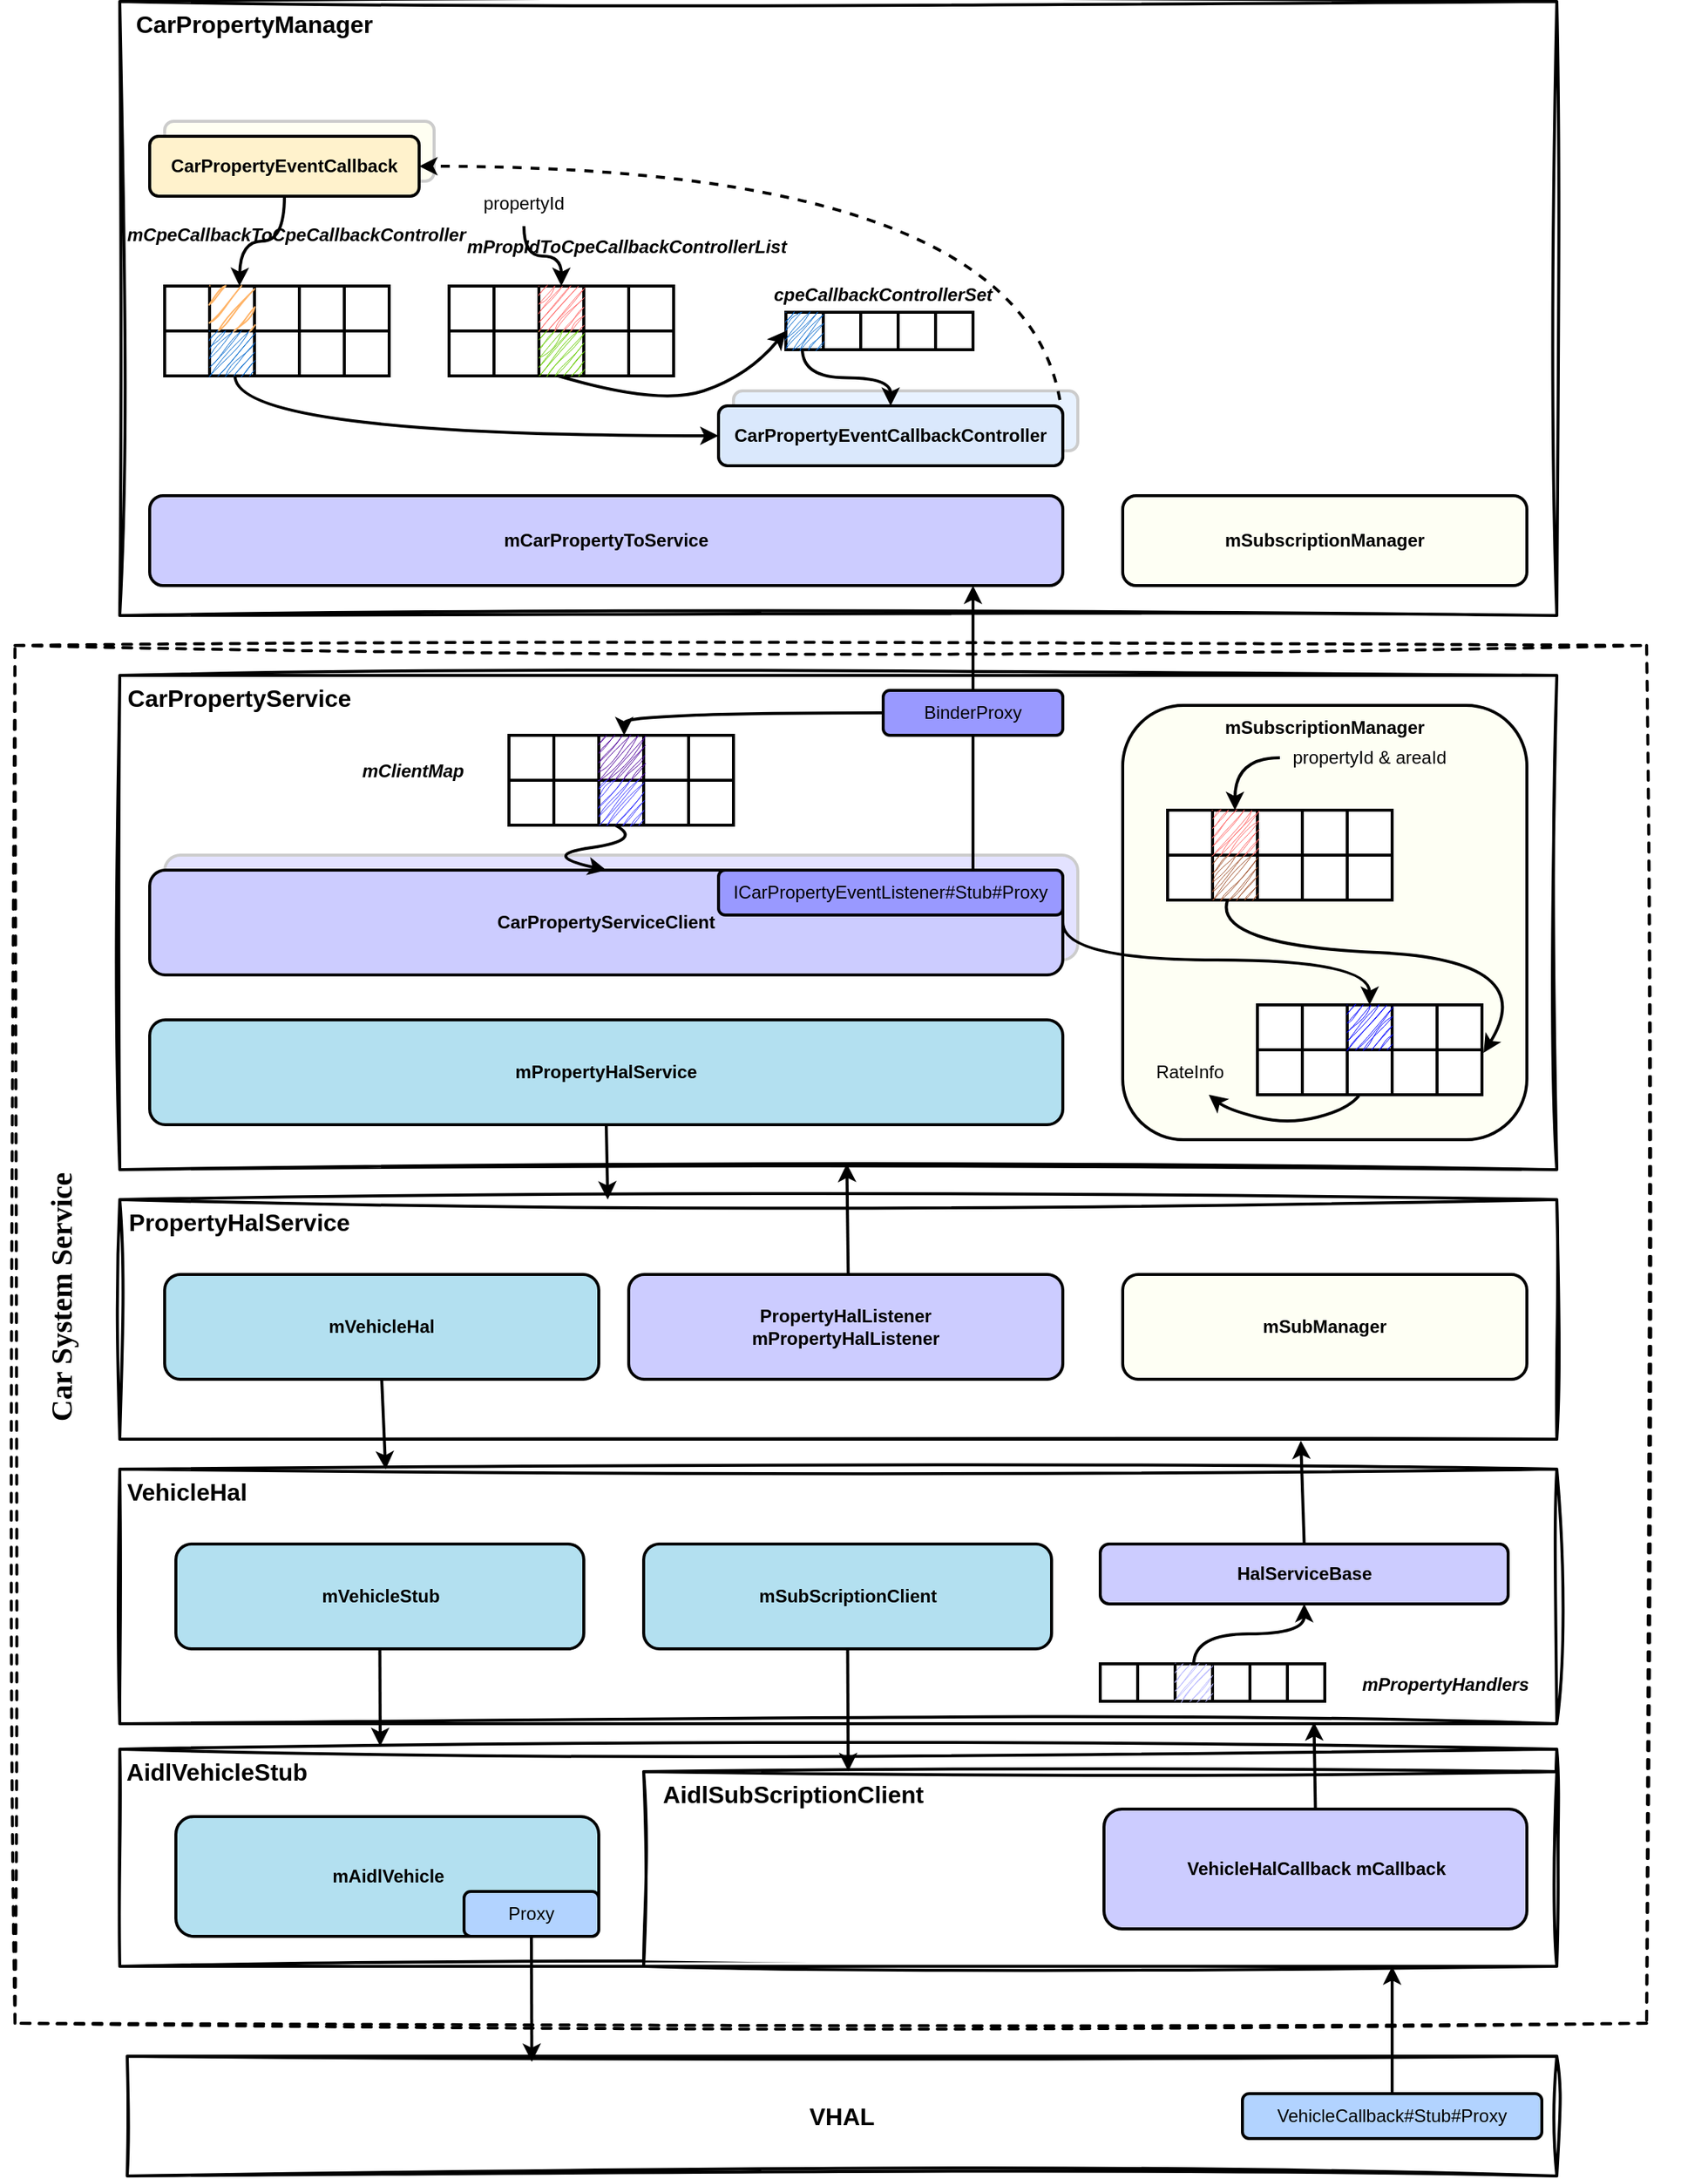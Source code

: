 <mxfile>
    <diagram id="mRYMMNfJD3ySU0g_YPGR" name="第 1 页">
        <mxGraphModel dx="1947" dy="2793" grid="1" gridSize="10" guides="1" tooltips="1" connect="1" arrows="1" fold="1" page="1" pageScale="1" pageWidth="1169" pageHeight="1654" math="0" shadow="0">
            <root>
                <mxCell id="0"/>
                <mxCell id="1" parent="0"/>
                <mxCell id="134" value="" style="rounded=0;whiteSpace=wrap;html=1;strokeWidth=2;shadow=0;sketch=1;curveFitting=1;jiggle=2;dashed=1;" parent="1" vertex="1">
                    <mxGeometry x="-30" y="320" width="1090" height="920" as="geometry"/>
                </mxCell>
                <mxCell id="2" value="" style="rounded=0;whiteSpace=wrap;html=1;strokeWidth=2;sketch=1;curveFitting=1;jiggle=2;" parent="1" vertex="1">
                    <mxGeometry x="40" y="340" width="960" height="330" as="geometry"/>
                </mxCell>
                <mxCell id="131" value="CarPropertyServiceClient" style="rounded=1;whiteSpace=wrap;html=1;strokeWidth=2;fontStyle=1;fillColor=#E3E2FF;strokeColor=#CCCCCC;" parent="1" vertex="1">
                    <mxGeometry x="70" y="460" width="610" height="70" as="geometry"/>
                </mxCell>
                <mxCell id="3" value="" style="rounded=0;whiteSpace=wrap;html=1;strokeWidth=2;glass=0;sketch=1;curveFitting=1;jiggle=2;" parent="1" vertex="1">
                    <mxGeometry x="40" y="-110" width="960" height="410" as="geometry"/>
                </mxCell>
                <mxCell id="64" value="CarPropertyEventCallback" style="rounded=1;whiteSpace=wrap;html=1;strokeWidth=2;strokeColor=#CCCCCC;fillColor=#FFFFF2;" parent="1" vertex="1">
                    <mxGeometry x="70" y="-30" width="180" height="40" as="geometry"/>
                </mxCell>
                <mxCell id="62" value="CarPropertyEventCallbackController" style="rounded=1;whiteSpace=wrap;html=1;strokeWidth=2;strokeColor=#CCCCCC;fillColor=#E8F2FF;" parent="1" vertex="1">
                    <mxGeometry x="450" y="150" width="230" height="40" as="geometry"/>
                </mxCell>
                <mxCell id="4" value="mCarPropertyToService" style="rounded=1;whiteSpace=wrap;html=1;strokeWidth=2;fontStyle=1;fillColor=#CCCCFF;" parent="1" vertex="1">
                    <mxGeometry x="60" y="220" width="610" height="60" as="geometry"/>
                </mxCell>
                <mxCell id="5" value="" style="shape=table;startSize=0;container=1;collapsible=0;childLayout=tableLayout;fontSize=16;strokeWidth=2;" parent="1" vertex="1">
                    <mxGeometry x="70" y="80" width="150" height="60" as="geometry"/>
                </mxCell>
                <mxCell id="6" value="" style="shape=tableRow;horizontal=0;startSize=0;swimlaneHead=0;swimlaneBody=0;strokeColor=inherit;top=0;left=0;bottom=0;right=0;collapsible=0;dropTarget=0;fillColor=none;points=[[0,0.5],[1,0.5]];portConstraint=eastwest;fontSize=16;" parent="5" vertex="1">
                    <mxGeometry width="150" height="30" as="geometry"/>
                </mxCell>
                <mxCell id="7" value="" style="shape=partialRectangle;html=1;whiteSpace=wrap;connectable=0;strokeColor=inherit;overflow=hidden;fillColor=none;top=0;left=0;bottom=0;right=0;pointerEvents=1;fontSize=16;" parent="6" vertex="1">
                    <mxGeometry width="30" height="30" as="geometry">
                        <mxRectangle width="30" height="30" as="alternateBounds"/>
                    </mxGeometry>
                </mxCell>
                <mxCell id="8" value="" style="shape=partialRectangle;html=1;whiteSpace=wrap;connectable=0;strokeColor=default;overflow=hidden;fillColor=#FFB366;top=0;left=0;bottom=0;right=0;pointerEvents=1;fontSize=16;strokeWidth=2;sketch=1;curveFitting=1;jiggle=2;" parent="6" vertex="1">
                    <mxGeometry x="30" width="30" height="30" as="geometry">
                        <mxRectangle width="30" height="30" as="alternateBounds"/>
                    </mxGeometry>
                </mxCell>
                <mxCell id="9" value="" style="shape=partialRectangle;html=1;whiteSpace=wrap;connectable=0;strokeColor=inherit;overflow=hidden;fillColor=none;top=0;left=0;bottom=0;right=0;pointerEvents=1;fontSize=16;" parent="6" vertex="1">
                    <mxGeometry x="60" width="30" height="30" as="geometry">
                        <mxRectangle width="30" height="30" as="alternateBounds"/>
                    </mxGeometry>
                </mxCell>
                <mxCell id="18" style="shape=partialRectangle;html=1;whiteSpace=wrap;connectable=0;strokeColor=inherit;overflow=hidden;fillColor=none;top=0;left=0;bottom=0;right=0;pointerEvents=1;fontSize=16;" parent="6" vertex="1">
                    <mxGeometry x="90" width="30" height="30" as="geometry">
                        <mxRectangle width="30" height="30" as="alternateBounds"/>
                    </mxGeometry>
                </mxCell>
                <mxCell id="19" style="shape=partialRectangle;html=1;whiteSpace=wrap;connectable=0;strokeColor=inherit;overflow=hidden;fillColor=none;top=0;left=0;bottom=0;right=0;pointerEvents=1;fontSize=16;" parent="6" vertex="1">
                    <mxGeometry x="120" width="30" height="30" as="geometry">
                        <mxRectangle width="30" height="30" as="alternateBounds"/>
                    </mxGeometry>
                </mxCell>
                <mxCell id="21" style="shape=tableRow;horizontal=0;startSize=0;swimlaneHead=0;swimlaneBody=0;strokeColor=inherit;top=0;left=0;bottom=0;right=0;collapsible=0;dropTarget=0;fillColor=none;points=[[0,0.5],[1,0.5]];portConstraint=eastwest;fontSize=16;" parent="5" vertex="1">
                    <mxGeometry y="30" width="150" height="30" as="geometry"/>
                </mxCell>
                <mxCell id="22" style="shape=partialRectangle;html=1;whiteSpace=wrap;connectable=0;strokeColor=inherit;overflow=hidden;fillColor=none;top=0;left=0;bottom=0;right=0;pointerEvents=1;fontSize=16;" parent="21" vertex="1">
                    <mxGeometry width="30" height="30" as="geometry">
                        <mxRectangle width="30" height="30" as="alternateBounds"/>
                    </mxGeometry>
                </mxCell>
                <mxCell id="23" style="shape=partialRectangle;html=1;whiteSpace=wrap;connectable=0;strokeColor=#6c8ebf;overflow=hidden;fillColor=#0066CC;top=0;left=0;bottom=0;right=0;pointerEvents=1;fontSize=16;sketch=1;curveFitting=1;jiggle=2;" parent="21" vertex="1">
                    <mxGeometry x="30" width="30" height="30" as="geometry">
                        <mxRectangle width="30" height="30" as="alternateBounds"/>
                    </mxGeometry>
                </mxCell>
                <mxCell id="24" style="shape=partialRectangle;html=1;whiteSpace=wrap;connectable=0;strokeColor=inherit;overflow=hidden;fillColor=none;top=0;left=0;bottom=0;right=0;pointerEvents=1;fontSize=16;" parent="21" vertex="1">
                    <mxGeometry x="60" width="30" height="30" as="geometry">
                        <mxRectangle width="30" height="30" as="alternateBounds"/>
                    </mxGeometry>
                </mxCell>
                <mxCell id="25" style="shape=partialRectangle;html=1;whiteSpace=wrap;connectable=0;strokeColor=inherit;overflow=hidden;fillColor=none;top=0;left=0;bottom=0;right=0;pointerEvents=1;fontSize=16;" parent="21" vertex="1">
                    <mxGeometry x="90" width="30" height="30" as="geometry">
                        <mxRectangle width="30" height="30" as="alternateBounds"/>
                    </mxGeometry>
                </mxCell>
                <mxCell id="26" style="shape=partialRectangle;html=1;whiteSpace=wrap;connectable=0;strokeColor=inherit;overflow=hidden;fillColor=none;top=0;left=0;bottom=0;right=0;pointerEvents=1;fontSize=16;" parent="21" vertex="1">
                    <mxGeometry x="120" width="30" height="30" as="geometry">
                        <mxRectangle width="30" height="30" as="alternateBounds"/>
                    </mxGeometry>
                </mxCell>
                <mxCell id="27" value="" style="shape=table;startSize=0;container=1;collapsible=0;childLayout=tableLayout;fontSize=16;strokeWidth=2;" parent="1" vertex="1">
                    <mxGeometry x="260" y="80" width="150" height="60" as="geometry"/>
                </mxCell>
                <mxCell id="28" value="" style="shape=tableRow;horizontal=0;startSize=0;swimlaneHead=0;swimlaneBody=0;strokeColor=inherit;top=0;left=0;bottom=0;right=0;collapsible=0;dropTarget=0;fillColor=none;points=[[0,0.5],[1,0.5]];portConstraint=eastwest;fontSize=16;" parent="27" vertex="1">
                    <mxGeometry width="150" height="30" as="geometry"/>
                </mxCell>
                <mxCell id="29" value="" style="shape=partialRectangle;html=1;whiteSpace=wrap;connectable=0;strokeColor=inherit;overflow=hidden;fillColor=none;top=0;left=0;bottom=0;right=0;pointerEvents=1;fontSize=16;" parent="28" vertex="1">
                    <mxGeometry width="30" height="30" as="geometry">
                        <mxRectangle width="30" height="30" as="alternateBounds"/>
                    </mxGeometry>
                </mxCell>
                <mxCell id="30" value="" style="shape=partialRectangle;html=1;whiteSpace=wrap;connectable=0;strokeColor=inherit;overflow=hidden;fillColor=none;top=0;left=0;bottom=0;right=0;pointerEvents=1;fontSize=16;" parent="28" vertex="1">
                    <mxGeometry x="30" width="30" height="30" as="geometry">
                        <mxRectangle width="30" height="30" as="alternateBounds"/>
                    </mxGeometry>
                </mxCell>
                <mxCell id="31" value="" style="shape=partialRectangle;html=1;whiteSpace=wrap;connectable=0;strokeColor=#000000;overflow=hidden;fillColor=#FF6666;top=0;left=0;bottom=0;right=0;pointerEvents=1;fontSize=16;sketch=1;curveFitting=1;jiggle=2;" parent="28" vertex="1">
                    <mxGeometry x="60" width="30" height="30" as="geometry">
                        <mxRectangle width="30" height="30" as="alternateBounds"/>
                    </mxGeometry>
                </mxCell>
                <mxCell id="32" style="shape=partialRectangle;html=1;whiteSpace=wrap;connectable=0;strokeColor=inherit;overflow=hidden;fillColor=none;top=0;left=0;bottom=0;right=0;pointerEvents=1;fontSize=16;" parent="28" vertex="1">
                    <mxGeometry x="90" width="30" height="30" as="geometry">
                        <mxRectangle width="30" height="30" as="alternateBounds"/>
                    </mxGeometry>
                </mxCell>
                <mxCell id="33" style="shape=partialRectangle;html=1;whiteSpace=wrap;connectable=0;strokeColor=inherit;overflow=hidden;fillColor=none;top=0;left=0;bottom=0;right=0;pointerEvents=1;fontSize=16;" parent="28" vertex="1">
                    <mxGeometry x="120" width="30" height="30" as="geometry">
                        <mxRectangle width="30" height="30" as="alternateBounds"/>
                    </mxGeometry>
                </mxCell>
                <mxCell id="34" style="shape=tableRow;horizontal=0;startSize=0;swimlaneHead=0;swimlaneBody=0;strokeColor=inherit;top=0;left=0;bottom=0;right=0;collapsible=0;dropTarget=0;fillColor=none;points=[[0,0.5],[1,0.5]];portConstraint=eastwest;fontSize=16;" parent="27" vertex="1">
                    <mxGeometry y="30" width="150" height="30" as="geometry"/>
                </mxCell>
                <mxCell id="35" style="shape=partialRectangle;html=1;whiteSpace=wrap;connectable=0;strokeColor=inherit;overflow=hidden;fillColor=none;top=0;left=0;bottom=0;right=0;pointerEvents=1;fontSize=16;" parent="34" vertex="1">
                    <mxGeometry width="30" height="30" as="geometry">
                        <mxRectangle width="30" height="30" as="alternateBounds"/>
                    </mxGeometry>
                </mxCell>
                <mxCell id="36" style="shape=partialRectangle;html=1;whiteSpace=wrap;connectable=0;strokeColor=inherit;overflow=hidden;fillColor=none;top=0;left=0;bottom=0;right=0;pointerEvents=1;fontSize=16;" parent="34" vertex="1">
                    <mxGeometry x="30" width="30" height="30" as="geometry">
                        <mxRectangle width="30" height="30" as="alternateBounds"/>
                    </mxGeometry>
                </mxCell>
                <mxCell id="37" style="shape=partialRectangle;html=1;whiteSpace=wrap;connectable=0;strokeColor=inherit;overflow=hidden;fillColor=#66CC00;top=0;left=0;bottom=0;right=0;pointerEvents=1;fontSize=16;sketch=1;curveFitting=1;jiggle=2;" parent="34" vertex="1">
                    <mxGeometry x="60" width="30" height="30" as="geometry">
                        <mxRectangle width="30" height="30" as="alternateBounds"/>
                    </mxGeometry>
                </mxCell>
                <mxCell id="38" style="shape=partialRectangle;html=1;whiteSpace=wrap;connectable=0;strokeColor=inherit;overflow=hidden;fillColor=none;top=0;left=0;bottom=0;right=0;pointerEvents=1;fontSize=16;" parent="34" vertex="1">
                    <mxGeometry x="90" width="30" height="30" as="geometry">
                        <mxRectangle width="30" height="30" as="alternateBounds"/>
                    </mxGeometry>
                </mxCell>
                <mxCell id="39" style="shape=partialRectangle;html=1;whiteSpace=wrap;connectable=0;strokeColor=inherit;overflow=hidden;fillColor=none;top=0;left=0;bottom=0;right=0;pointerEvents=1;fontSize=16;" parent="34" vertex="1">
                    <mxGeometry x="120" width="30" height="30" as="geometry">
                        <mxRectangle width="30" height="30" as="alternateBounds"/>
                    </mxGeometry>
                </mxCell>
                <mxCell id="40" value="" style="shape=table;startSize=0;container=1;collapsible=0;childLayout=tableLayout;fontSize=16;strokeWidth=2;" parent="1" vertex="1">
                    <mxGeometry x="485" y="97.5" width="125" height="25" as="geometry"/>
                </mxCell>
                <mxCell id="41" value="" style="shape=tableRow;horizontal=0;startSize=0;swimlaneHead=0;swimlaneBody=0;strokeColor=inherit;top=0;left=0;bottom=0;right=0;collapsible=0;dropTarget=0;fillColor=none;points=[[0,0.5],[1,0.5]];portConstraint=eastwest;fontSize=16;" parent="40" vertex="1">
                    <mxGeometry width="125" height="25" as="geometry"/>
                </mxCell>
                <mxCell id="42" value="" style="shape=partialRectangle;html=1;whiteSpace=wrap;connectable=0;strokeColor=#6c8ebf;overflow=hidden;fillColor=#0066CC;top=0;left=0;bottom=0;right=0;pointerEvents=1;fontSize=16;sketch=1;curveFitting=1;jiggle=2;" parent="41" vertex="1">
                    <mxGeometry width="25" height="25" as="geometry">
                        <mxRectangle width="25" height="25" as="alternateBounds"/>
                    </mxGeometry>
                </mxCell>
                <mxCell id="43" value="" style="shape=partialRectangle;html=1;whiteSpace=wrap;connectable=0;strokeColor=inherit;overflow=hidden;fillColor=none;top=0;left=0;bottom=0;right=0;pointerEvents=1;fontSize=16;" parent="41" vertex="1">
                    <mxGeometry x="25" width="25" height="25" as="geometry">
                        <mxRectangle width="25" height="25" as="alternateBounds"/>
                    </mxGeometry>
                </mxCell>
                <mxCell id="44" value="" style="shape=partialRectangle;html=1;whiteSpace=wrap;connectable=0;strokeColor=inherit;overflow=hidden;fillColor=none;top=0;left=0;bottom=0;right=0;pointerEvents=1;fontSize=16;" parent="41" vertex="1">
                    <mxGeometry x="50" width="25" height="25" as="geometry">
                        <mxRectangle width="25" height="25" as="alternateBounds"/>
                    </mxGeometry>
                </mxCell>
                <mxCell id="45" style="shape=partialRectangle;html=1;whiteSpace=wrap;connectable=0;strokeColor=inherit;overflow=hidden;fillColor=none;top=0;left=0;bottom=0;right=0;pointerEvents=1;fontSize=16;" parent="41" vertex="1">
                    <mxGeometry x="75" width="25" height="25" as="geometry">
                        <mxRectangle width="25" height="25" as="alternateBounds"/>
                    </mxGeometry>
                </mxCell>
                <mxCell id="46" style="shape=partialRectangle;html=1;whiteSpace=wrap;connectable=0;strokeColor=inherit;overflow=hidden;fillColor=none;top=0;left=0;bottom=0;right=0;pointerEvents=1;fontSize=16;" parent="41" vertex="1">
                    <mxGeometry x="100" width="25" height="25" as="geometry">
                        <mxRectangle width="25" height="25" as="alternateBounds"/>
                    </mxGeometry>
                </mxCell>
                <mxCell id="67" style="edgeStyle=orthogonalEdgeStyle;html=1;exitX=1;exitY=0.5;exitDx=0;exitDy=0;entryX=1;entryY=0.5;entryDx=0;entryDy=0;curved=1;strokeWidth=2;dashed=1;" parent="1" source="53" target="54" edge="1">
                    <mxGeometry relative="1" as="geometry">
                        <Array as="points">
                            <mxPoint x="670"/>
                        </Array>
                    </mxGeometry>
                </mxCell>
                <mxCell id="53" value="CarPropertyEventCallbackController" style="rounded=1;whiteSpace=wrap;html=1;strokeWidth=2;shadow=0;fillColor=#dae8fc;strokeColor=#000000;fontStyle=1" parent="1" vertex="1">
                    <mxGeometry x="440" y="160" width="230" height="40" as="geometry"/>
                </mxCell>
                <mxCell id="54" value="CarPropertyEventCallback" style="rounded=1;whiteSpace=wrap;html=1;strokeWidth=2;fillColor=#fff2cc;strokeColor=#000000;fontStyle=1" parent="1" vertex="1">
                    <mxGeometry x="60" y="-20" width="180" height="40" as="geometry"/>
                </mxCell>
                <mxCell id="55" style="edgeStyle=orthogonalEdgeStyle;html=1;exitX=0.5;exitY=1;exitDx=0;exitDy=0;curved=1;strokeWidth=2;" parent="1" source="54" edge="1">
                    <mxGeometry relative="1" as="geometry">
                        <mxPoint x="120" y="80" as="targetPoint"/>
                    </mxGeometry>
                </mxCell>
                <mxCell id="57" value="" style="endArrow=classic;html=1;entryX=0;entryY=0.5;entryDx=0;entryDy=0;edgeStyle=orthogonalEdgeStyle;curved=1;strokeWidth=2;" parent="1" target="53" edge="1">
                    <mxGeometry width="50" height="50" relative="1" as="geometry">
                        <mxPoint x="117" y="140" as="sourcePoint"/>
                        <mxPoint x="260" y="160" as="targetPoint"/>
                        <Array as="points">
                            <mxPoint x="117" y="180"/>
                        </Array>
                    </mxGeometry>
                </mxCell>
                <mxCell id="58" value="" style="curved=1;endArrow=classic;html=1;entryX=0;entryY=0.5;entryDx=0;entryDy=0;strokeWidth=2;" parent="1" target="41" edge="1">
                    <mxGeometry width="50" height="50" relative="1" as="geometry">
                        <mxPoint x="333" y="140" as="sourcePoint"/>
                        <mxPoint x="870" y="330" as="targetPoint"/>
                        <Array as="points">
                            <mxPoint x="400" y="160"/>
                            <mxPoint x="460" y="140"/>
                        </Array>
                    </mxGeometry>
                </mxCell>
                <mxCell id="59" value="" style="endArrow=classic;html=1;exitX=0.088;exitY=0.98;exitDx=0;exitDy=0;exitPerimeter=0;entryX=0.5;entryY=0;entryDx=0;entryDy=0;strokeWidth=2;edgeStyle=orthogonalEdgeStyle;curved=1;" parent="1" source="41" target="53" edge="1">
                    <mxGeometry width="50" height="50" relative="1" as="geometry">
                        <mxPoint x="800" y="270" as="sourcePoint"/>
                        <mxPoint x="850" y="220" as="targetPoint"/>
                    </mxGeometry>
                </mxCell>
                <mxCell id="61" style="edgeStyle=orthogonalEdgeStyle;html=1;exitX=0.5;exitY=1;exitDx=0;exitDy=0;entryX=0.5;entryY=0;entryDx=0;entryDy=0;strokeWidth=2;curved=1;" parent="1" source="60" target="27" edge="1">
                    <mxGeometry relative="1" as="geometry"/>
                </mxCell>
                <mxCell id="60" value="propertyId" style="text;html=1;align=center;verticalAlign=middle;whiteSpace=wrap;rounded=0;fontSize=12;" parent="1" vertex="1">
                    <mxGeometry x="280" y="10" width="60" height="30" as="geometry"/>
                </mxCell>
                <mxCell id="69" value="CarPropertyServiceClient" style="rounded=1;whiteSpace=wrap;html=1;strokeWidth=2;fontStyle=1;fillColor=#CCCCFF;" parent="1" vertex="1">
                    <mxGeometry x="60" y="470" width="610" height="70" as="geometry"/>
                </mxCell>
                <mxCell id="71" value="" style="rounded=1;whiteSpace=wrap;html=1;strokeWidth=2;fillColor=#FEFFF4;" parent="1" vertex="1">
                    <mxGeometry x="710" y="360" width="270" height="290" as="geometry"/>
                </mxCell>
                <mxCell id="72" value="mSubscriptionManager" style="rounded=1;whiteSpace=wrap;html=1;strokeWidth=2;fontStyle=1;fillColor=#FEFFF4;" parent="1" vertex="1">
                    <mxGeometry x="710" y="220" width="270" height="60" as="geometry"/>
                </mxCell>
                <mxCell id="73" value="&lt;span style=&quot;color: rgb(0, 0, 0);&quot;&gt;mSubscriptionManager&lt;/span&gt;" style="text;html=1;align=center;verticalAlign=middle;whiteSpace=wrap;rounded=0;fontStyle=1" parent="1" vertex="1">
                    <mxGeometry x="765" y="360" width="160" height="30" as="geometry"/>
                </mxCell>
                <mxCell id="74" value="" style="shape=table;startSize=0;container=1;collapsible=0;childLayout=tableLayout;fontSize=16;strokeWidth=2;" parent="1" vertex="1">
                    <mxGeometry x="740" y="430" width="150" height="60" as="geometry"/>
                </mxCell>
                <mxCell id="75" value="" style="shape=tableRow;horizontal=0;startSize=0;swimlaneHead=0;swimlaneBody=0;strokeColor=inherit;top=0;left=0;bottom=0;right=0;collapsible=0;dropTarget=0;fillColor=none;points=[[0,0.5],[1,0.5]];portConstraint=eastwest;fontSize=16;" parent="74" vertex="1">
                    <mxGeometry width="150" height="30" as="geometry"/>
                </mxCell>
                <mxCell id="76" value="" style="shape=partialRectangle;html=1;whiteSpace=wrap;connectable=0;strokeColor=inherit;overflow=hidden;fillColor=none;top=0;left=0;bottom=0;right=0;pointerEvents=1;fontSize=16;" parent="75" vertex="1">
                    <mxGeometry width="30" height="30" as="geometry">
                        <mxRectangle width="30" height="30" as="alternateBounds"/>
                    </mxGeometry>
                </mxCell>
                <mxCell id="77" value="&lt;span style=&quot;font-family: monospace; font-size: 0px; text-align: start; text-wrap-mode: nowrap;&quot;&gt;%3CmxGraphModel%3E%3Croot%3E%3CmxCell%20id%3D%220%22%2F%3E%3CmxCell%20id%3D%221%22%20parent%3D%220%22%2F%3E%3CmxCell%20id%3D%222%22%20value%3D%22%22%20style%3D%22shape%3DpartialRectangle%3Bhtml%3D1%3BwhiteSpace%3Dwrap%3Bconnectable%3D0%3BstrokeColor%3D%23000000%3Boverflow%3Dhidden%3BfillColor%3D%23FF6666%3Btop%3D0%3Bleft%3D0%3Bbottom%3D0%3Bright%3D0%3BpointerEvents%3D1%3BfontSize%3D16%3Bsketch%3D1%3BcurveFitting%3D1%3Bjiggle%3D2%3B%22%20vertex%3D%221%22%20parent%3D%221%22%3E%3CmxGeometry%20x%3D%22320%22%20y%3D%2280%22%20width%3D%2230%22%20height%3D%2230%22%20as%3D%22geometry%22%3E%3CmxRectangle%20width%3D%2230%22%20height%3D%2230%22%20as%3D%22alternateBounds%22%2F%3E%3C%2FmxGeometry%3E%3C%2FmxCell%3E%3C%2Froot%3E%3C%2FmxGraphModel%3E&lt;/span&gt;" style="shape=partialRectangle;html=1;whiteSpace=wrap;connectable=0;strokeColor=inherit;overflow=hidden;fillColor=#FF6666;top=0;left=0;bottom=0;right=0;pointerEvents=1;fontSize=16;sketch=1;curveFitting=1;jiggle=2;" parent="75" vertex="1">
                    <mxGeometry x="30" width="30" height="30" as="geometry">
                        <mxRectangle width="30" height="30" as="alternateBounds"/>
                    </mxGeometry>
                </mxCell>
                <mxCell id="78" value="" style="shape=partialRectangle;html=1;whiteSpace=wrap;connectable=0;strokeColor=inherit;overflow=hidden;fillColor=none;top=0;left=0;bottom=0;right=0;pointerEvents=1;fontSize=16;" parent="75" vertex="1">
                    <mxGeometry x="60" width="30" height="30" as="geometry">
                        <mxRectangle width="30" height="30" as="alternateBounds"/>
                    </mxGeometry>
                </mxCell>
                <mxCell id="79" style="shape=partialRectangle;html=1;whiteSpace=wrap;connectable=0;strokeColor=inherit;overflow=hidden;fillColor=none;top=0;left=0;bottom=0;right=0;pointerEvents=1;fontSize=16;" parent="75" vertex="1">
                    <mxGeometry x="90" width="30" height="30" as="geometry">
                        <mxRectangle width="30" height="30" as="alternateBounds"/>
                    </mxGeometry>
                </mxCell>
                <mxCell id="80" style="shape=partialRectangle;html=1;whiteSpace=wrap;connectable=0;strokeColor=inherit;overflow=hidden;fillColor=none;top=0;left=0;bottom=0;right=0;pointerEvents=1;fontSize=16;" parent="75" vertex="1">
                    <mxGeometry x="120" width="30" height="30" as="geometry">
                        <mxRectangle width="30" height="30" as="alternateBounds"/>
                    </mxGeometry>
                </mxCell>
                <mxCell id="81" style="shape=tableRow;horizontal=0;startSize=0;swimlaneHead=0;swimlaneBody=0;strokeColor=inherit;top=0;left=0;bottom=0;right=0;collapsible=0;dropTarget=0;fillColor=none;points=[[0,0.5],[1,0.5]];portConstraint=eastwest;fontSize=16;" parent="74" vertex="1">
                    <mxGeometry y="30" width="150" height="30" as="geometry"/>
                </mxCell>
                <mxCell id="82" style="shape=partialRectangle;html=1;whiteSpace=wrap;connectable=0;strokeColor=inherit;overflow=hidden;fillColor=none;top=0;left=0;bottom=0;right=0;pointerEvents=1;fontSize=16;" parent="81" vertex="1">
                    <mxGeometry width="30" height="30" as="geometry">
                        <mxRectangle width="30" height="30" as="alternateBounds"/>
                    </mxGeometry>
                </mxCell>
                <mxCell id="83" style="shape=partialRectangle;html=1;whiteSpace=wrap;connectable=0;strokeColor=#6D1F00;overflow=hidden;fillColor=#a0522d;top=0;left=0;bottom=0;right=0;pointerEvents=1;fontSize=16;fontColor=#ffffff;sketch=1;curveFitting=1;jiggle=2;" parent="81" vertex="1">
                    <mxGeometry x="30" width="30" height="30" as="geometry">
                        <mxRectangle width="30" height="30" as="alternateBounds"/>
                    </mxGeometry>
                </mxCell>
                <mxCell id="84" style="shape=partialRectangle;html=1;whiteSpace=wrap;connectable=0;strokeColor=inherit;overflow=hidden;fillColor=none;top=0;left=0;bottom=0;right=0;pointerEvents=1;fontSize=16;" parent="81" vertex="1">
                    <mxGeometry x="60" width="30" height="30" as="geometry">
                        <mxRectangle width="30" height="30" as="alternateBounds"/>
                    </mxGeometry>
                </mxCell>
                <mxCell id="85" style="shape=partialRectangle;html=1;whiteSpace=wrap;connectable=0;strokeColor=inherit;overflow=hidden;fillColor=none;top=0;left=0;bottom=0;right=0;pointerEvents=1;fontSize=16;" parent="81" vertex="1">
                    <mxGeometry x="90" width="30" height="30" as="geometry">
                        <mxRectangle width="30" height="30" as="alternateBounds"/>
                    </mxGeometry>
                </mxCell>
                <mxCell id="86" style="shape=partialRectangle;html=1;whiteSpace=wrap;connectable=0;strokeColor=inherit;overflow=hidden;fillColor=none;top=0;left=0;bottom=0;right=0;pointerEvents=1;fontSize=16;" parent="81" vertex="1">
                    <mxGeometry x="120" width="30" height="30" as="geometry">
                        <mxRectangle width="30" height="30" as="alternateBounds"/>
                    </mxGeometry>
                </mxCell>
                <mxCell id="87" value="" style="shape=table;startSize=0;container=1;collapsible=0;childLayout=tableLayout;fontSize=16;strokeWidth=2;" parent="1" vertex="1">
                    <mxGeometry x="800" y="560" width="150" height="60" as="geometry"/>
                </mxCell>
                <mxCell id="88" value="" style="shape=tableRow;horizontal=0;startSize=0;swimlaneHead=0;swimlaneBody=0;strokeColor=inherit;top=0;left=0;bottom=0;right=0;collapsible=0;dropTarget=0;fillColor=none;points=[[0,0.5],[1,0.5]];portConstraint=eastwest;fontSize=16;" parent="87" vertex="1">
                    <mxGeometry width="150" height="30" as="geometry"/>
                </mxCell>
                <mxCell id="89" value="" style="shape=partialRectangle;html=1;whiteSpace=wrap;connectable=0;strokeColor=inherit;overflow=hidden;fillColor=none;top=0;left=0;bottom=0;right=0;pointerEvents=1;fontSize=16;" parent="88" vertex="1">
                    <mxGeometry width="30" height="30" as="geometry">
                        <mxRectangle width="30" height="30" as="alternateBounds"/>
                    </mxGeometry>
                </mxCell>
                <mxCell id="90" value="" style="shape=partialRectangle;html=1;whiteSpace=wrap;connectable=0;strokeColor=inherit;overflow=hidden;fillColor=none;top=0;left=0;bottom=0;right=0;pointerEvents=1;fontSize=16;" parent="88" vertex="1">
                    <mxGeometry x="30" width="30" height="30" as="geometry">
                        <mxRectangle width="30" height="30" as="alternateBounds"/>
                    </mxGeometry>
                </mxCell>
                <mxCell id="91" value="" style="shape=partialRectangle;html=1;whiteSpace=wrap;connectable=0;strokeColor=#432D57;overflow=hidden;fillColor=#0000FF;top=0;left=0;bottom=0;right=0;pointerEvents=1;fontSize=16;fontColor=#ffffff;sketch=1;curveFitting=1;jiggle=2;" parent="88" vertex="1">
                    <mxGeometry x="60" width="30" height="30" as="geometry">
                        <mxRectangle width="30" height="30" as="alternateBounds"/>
                    </mxGeometry>
                </mxCell>
                <mxCell id="92" style="shape=partialRectangle;html=1;whiteSpace=wrap;connectable=0;strokeColor=inherit;overflow=hidden;fillColor=none;top=0;left=0;bottom=0;right=0;pointerEvents=1;fontSize=16;" parent="88" vertex="1">
                    <mxGeometry x="90" width="30" height="30" as="geometry">
                        <mxRectangle width="30" height="30" as="alternateBounds"/>
                    </mxGeometry>
                </mxCell>
                <mxCell id="93" style="shape=partialRectangle;html=1;whiteSpace=wrap;connectable=0;strokeColor=inherit;overflow=hidden;fillColor=none;top=0;left=0;bottom=0;right=0;pointerEvents=1;fontSize=16;" parent="88" vertex="1">
                    <mxGeometry x="120" width="30" height="30" as="geometry">
                        <mxRectangle width="30" height="30" as="alternateBounds"/>
                    </mxGeometry>
                </mxCell>
                <mxCell id="94" style="shape=tableRow;horizontal=0;startSize=0;swimlaneHead=0;swimlaneBody=0;strokeColor=inherit;top=0;left=0;bottom=0;right=0;collapsible=0;dropTarget=0;fillColor=none;points=[[0,0.5],[1,0.5]];portConstraint=eastwest;fontSize=16;" parent="87" vertex="1">
                    <mxGeometry y="30" width="150" height="30" as="geometry"/>
                </mxCell>
                <mxCell id="95" style="shape=partialRectangle;html=1;whiteSpace=wrap;connectable=0;strokeColor=inherit;overflow=hidden;fillColor=none;top=0;left=0;bottom=0;right=0;pointerEvents=1;fontSize=16;" parent="94" vertex="1">
                    <mxGeometry width="30" height="30" as="geometry">
                        <mxRectangle width="30" height="30" as="alternateBounds"/>
                    </mxGeometry>
                </mxCell>
                <mxCell id="96" style="shape=partialRectangle;html=1;whiteSpace=wrap;connectable=0;strokeColor=inherit;overflow=hidden;fillColor=none;top=0;left=0;bottom=0;right=0;pointerEvents=1;fontSize=16;" parent="94" vertex="1">
                    <mxGeometry x="30" width="30" height="30" as="geometry">
                        <mxRectangle width="30" height="30" as="alternateBounds"/>
                    </mxGeometry>
                </mxCell>
                <mxCell id="97" style="shape=partialRectangle;html=1;whiteSpace=wrap;connectable=0;strokeColor=inherit;overflow=hidden;fillColor=none;top=0;left=0;bottom=0;right=0;pointerEvents=1;fontSize=16;" parent="94" vertex="1">
                    <mxGeometry x="60" width="30" height="30" as="geometry">
                        <mxRectangle width="30" height="30" as="alternateBounds"/>
                    </mxGeometry>
                </mxCell>
                <mxCell id="98" style="shape=partialRectangle;html=1;whiteSpace=wrap;connectable=0;strokeColor=inherit;overflow=hidden;fillColor=none;top=0;left=0;bottom=0;right=0;pointerEvents=1;fontSize=16;" parent="94" vertex="1">
                    <mxGeometry x="90" width="30" height="30" as="geometry">
                        <mxRectangle width="30" height="30" as="alternateBounds"/>
                    </mxGeometry>
                </mxCell>
                <mxCell id="99" style="shape=partialRectangle;html=1;whiteSpace=wrap;connectable=0;strokeColor=inherit;overflow=hidden;fillColor=none;top=0;left=0;bottom=0;right=0;pointerEvents=1;fontSize=16;" parent="94" vertex="1">
                    <mxGeometry x="120" width="30" height="30" as="geometry">
                        <mxRectangle width="30" height="30" as="alternateBounds"/>
                    </mxGeometry>
                </mxCell>
                <mxCell id="100" value="" style="curved=1;endArrow=classic;html=1;entryX=1.007;entryY=1.067;entryDx=0;entryDy=0;strokeWidth=2;entryPerimeter=0;exitX=0.267;exitY=1;exitDx=0;exitDy=0;exitPerimeter=0;" parent="1" source="81" target="88" edge="1">
                    <mxGeometry width="50" height="50" relative="1" as="geometry">
                        <mxPoint x="785" y="488" as="sourcePoint"/>
                        <mxPoint x="862" y="720" as="targetPoint"/>
                        <Array as="points">
                            <mxPoint x="770" y="520"/>
                            <mxPoint x="990" y="530"/>
                        </Array>
                    </mxGeometry>
                </mxCell>
                <mxCell id="101" style="edgeStyle=orthogonalEdgeStyle;html=1;exitX=1;exitY=0.5;exitDx=0;exitDy=0;entryX=0.5;entryY=0;entryDx=0;entryDy=0;curved=1;strokeWidth=2;" parent="1" source="69" target="87" edge="1">
                    <mxGeometry relative="1" as="geometry">
                        <Array as="points">
                            <mxPoint x="670" y="530"/>
                            <mxPoint x="875" y="530"/>
                        </Array>
                    </mxGeometry>
                </mxCell>
                <mxCell id="102" value="CarPropertyManager" style="text;html=1;align=center;verticalAlign=middle;whiteSpace=wrap;rounded=0;fontSize=16;fontStyle=1;fontFamily=Helvetica;" parent="1" vertex="1">
                    <mxGeometry x="50" y="-110" width="160" height="30" as="geometry"/>
                </mxCell>
                <mxCell id="103" value="CarPropertyService" style="text;html=1;align=center;verticalAlign=middle;whiteSpace=wrap;rounded=0;fontSize=16;fontStyle=1;fontFamily=Helvetica;" parent="1" vertex="1">
                    <mxGeometry x="40" y="340" width="160" height="30" as="geometry"/>
                </mxCell>
                <mxCell id="107" value="ICarPropertyEventListener#Stub#Proxy" style="rounded=1;whiteSpace=wrap;html=1;strokeWidth=2;fillColor=#9999FF;" parent="1" vertex="1">
                    <mxGeometry x="440" y="470" width="230" height="30" as="geometry"/>
                </mxCell>
                <mxCell id="109" value="" style="endArrow=classic;html=1;entryX=0.5;entryY=1;entryDx=0;entryDy=0;strokeWidth=2;" parent="1" edge="1">
                    <mxGeometry width="50" height="50" relative="1" as="geometry">
                        <mxPoint x="610" y="470" as="sourcePoint"/>
                        <mxPoint x="610" y="280" as="targetPoint"/>
                    </mxGeometry>
                </mxCell>
                <mxCell id="110" style="edgeStyle=orthogonalEdgeStyle;html=1;exitX=0;exitY=0.5;exitDx=0;exitDy=0;entryX=0.5;entryY=0;entryDx=0;entryDy=0;strokeWidth=2;curved=1;" parent="1" source="111" edge="1">
                    <mxGeometry relative="1" as="geometry">
                        <mxPoint x="785" y="430" as="targetPoint"/>
                        <Array as="points">
                            <mxPoint x="785" y="395"/>
                        </Array>
                    </mxGeometry>
                </mxCell>
                <mxCell id="111" value="propertyId &amp;amp; areaId" style="text;html=1;align=center;verticalAlign=middle;whiteSpace=wrap;rounded=0;fontSize=12;" parent="1" vertex="1">
                    <mxGeometry x="815" y="380" width="120" height="30" as="geometry"/>
                </mxCell>
                <mxCell id="114" value="BinderProxy" style="rounded=1;whiteSpace=wrap;html=1;strokeWidth=2;fillColor=#9999FF;" parent="1" vertex="1">
                    <mxGeometry x="550" y="350" width="120" height="30" as="geometry"/>
                </mxCell>
                <mxCell id="115" value="" style="shape=table;startSize=0;container=1;collapsible=0;childLayout=tableLayout;fontSize=16;strokeWidth=2;" parent="1" vertex="1">
                    <mxGeometry x="300" y="380" width="150" height="60" as="geometry"/>
                </mxCell>
                <mxCell id="116" value="" style="shape=tableRow;horizontal=0;startSize=0;swimlaneHead=0;swimlaneBody=0;strokeColor=inherit;top=0;left=0;bottom=0;right=0;collapsible=0;dropTarget=0;fillColor=none;points=[[0,0.5],[1,0.5]];portConstraint=eastwest;fontSize=16;" parent="115" vertex="1">
                    <mxGeometry width="150" height="30" as="geometry"/>
                </mxCell>
                <mxCell id="117" value="" style="shape=partialRectangle;html=1;whiteSpace=wrap;connectable=0;strokeColor=inherit;overflow=hidden;fillColor=none;top=0;left=0;bottom=0;right=0;pointerEvents=1;fontSize=16;" parent="116" vertex="1">
                    <mxGeometry width="30" height="30" as="geometry">
                        <mxRectangle width="30" height="30" as="alternateBounds"/>
                    </mxGeometry>
                </mxCell>
                <mxCell id="118" value="" style="shape=partialRectangle;html=1;whiteSpace=wrap;connectable=0;strokeColor=inherit;overflow=hidden;fillColor=none;top=0;left=0;bottom=0;right=0;pointerEvents=1;fontSize=16;" parent="116" vertex="1">
                    <mxGeometry x="30" width="30" height="30" as="geometry">
                        <mxRectangle width="30" height="30" as="alternateBounds"/>
                    </mxGeometry>
                </mxCell>
                <mxCell id="119" value="" style="shape=partialRectangle;html=1;whiteSpace=wrap;connectable=0;strokeColor=#432D57;overflow=hidden;fillColor=#4C0099;top=0;left=0;bottom=0;right=0;pointerEvents=1;fontSize=16;fontColor=#ffffff;sketch=1;curveFitting=1;jiggle=2;" parent="116" vertex="1">
                    <mxGeometry x="60" width="30" height="30" as="geometry">
                        <mxRectangle width="30" height="30" as="alternateBounds"/>
                    </mxGeometry>
                </mxCell>
                <mxCell id="120" style="shape=partialRectangle;html=1;whiteSpace=wrap;connectable=0;strokeColor=inherit;overflow=hidden;fillColor=none;top=0;left=0;bottom=0;right=0;pointerEvents=1;fontSize=16;" parent="116" vertex="1">
                    <mxGeometry x="90" width="30" height="30" as="geometry">
                        <mxRectangle width="30" height="30" as="alternateBounds"/>
                    </mxGeometry>
                </mxCell>
                <mxCell id="121" style="shape=partialRectangle;html=1;whiteSpace=wrap;connectable=0;strokeColor=inherit;overflow=hidden;fillColor=none;top=0;left=0;bottom=0;right=0;pointerEvents=1;fontSize=16;" parent="116" vertex="1">
                    <mxGeometry x="120" width="30" height="30" as="geometry">
                        <mxRectangle width="30" height="30" as="alternateBounds"/>
                    </mxGeometry>
                </mxCell>
                <mxCell id="122" style="shape=tableRow;horizontal=0;startSize=0;swimlaneHead=0;swimlaneBody=0;strokeColor=inherit;top=0;left=0;bottom=0;right=0;collapsible=0;dropTarget=0;fillColor=none;points=[[0,0.5],[1,0.5]];portConstraint=eastwest;fontSize=16;" parent="115" vertex="1">
                    <mxGeometry y="30" width="150" height="30" as="geometry"/>
                </mxCell>
                <mxCell id="123" style="shape=partialRectangle;html=1;whiteSpace=wrap;connectable=0;strokeColor=inherit;overflow=hidden;fillColor=none;top=0;left=0;bottom=0;right=0;pointerEvents=1;fontSize=16;" parent="122" vertex="1">
                    <mxGeometry width="30" height="30" as="geometry">
                        <mxRectangle width="30" height="30" as="alternateBounds"/>
                    </mxGeometry>
                </mxCell>
                <mxCell id="124" style="shape=partialRectangle;html=1;whiteSpace=wrap;connectable=0;strokeColor=inherit;overflow=hidden;fillColor=none;top=0;left=0;bottom=0;right=0;pointerEvents=1;fontSize=16;" parent="122" vertex="1">
                    <mxGeometry x="30" width="30" height="30" as="geometry">
                        <mxRectangle width="30" height="30" as="alternateBounds"/>
                    </mxGeometry>
                </mxCell>
                <mxCell id="125" style="shape=partialRectangle;html=1;whiteSpace=wrap;connectable=0;strokeColor=inherit;overflow=hidden;fillColor=#3333FF;top=0;left=0;bottom=0;right=0;pointerEvents=1;fontSize=16;sketch=1;curveFitting=1;jiggle=2;" parent="122" vertex="1">
                    <mxGeometry x="60" width="30" height="30" as="geometry">
                        <mxRectangle width="30" height="30" as="alternateBounds"/>
                    </mxGeometry>
                </mxCell>
                <mxCell id="126" style="shape=partialRectangle;html=1;whiteSpace=wrap;connectable=0;strokeColor=inherit;overflow=hidden;fillColor=none;top=0;left=0;bottom=0;right=0;pointerEvents=1;fontSize=16;" parent="122" vertex="1">
                    <mxGeometry x="90" width="30" height="30" as="geometry">
                        <mxRectangle width="30" height="30" as="alternateBounds"/>
                    </mxGeometry>
                </mxCell>
                <mxCell id="127" style="shape=partialRectangle;html=1;whiteSpace=wrap;connectable=0;strokeColor=inherit;overflow=hidden;fillColor=none;top=0;left=0;bottom=0;right=0;pointerEvents=1;fontSize=16;" parent="122" vertex="1">
                    <mxGeometry x="120" width="30" height="30" as="geometry">
                        <mxRectangle width="30" height="30" as="alternateBounds"/>
                    </mxGeometry>
                </mxCell>
                <mxCell id="128" style="edgeStyle=orthogonalEdgeStyle;html=1;exitX=0;exitY=0.5;exitDx=0;exitDy=0;entryX=0.513;entryY=0;entryDx=0;entryDy=0;entryPerimeter=0;curved=1;strokeWidth=2;" parent="1" source="114" target="116" edge="1">
                    <mxGeometry relative="1" as="geometry"/>
                </mxCell>
                <mxCell id="129" value="" style="curved=1;endArrow=classic;html=1;entryX=0.5;entryY=0;entryDx=0;entryDy=0;strokeWidth=2;" parent="1" target="69" edge="1">
                    <mxGeometry width="50" height="50" relative="1" as="geometry">
                        <mxPoint x="371" y="440" as="sourcePoint"/>
                        <mxPoint x="400" y="780" as="targetPoint"/>
                        <Array as="points">
                            <mxPoint x="390" y="450"/>
                            <mxPoint x="320" y="460"/>
                        </Array>
                    </mxGeometry>
                </mxCell>
                <mxCell id="132" value="" style="rounded=0;whiteSpace=wrap;html=1;strokeWidth=2;sketch=1;curveFitting=1;jiggle=2;" parent="1" vertex="1">
                    <mxGeometry x="40" y="690" width="960" height="160" as="geometry"/>
                </mxCell>
                <mxCell id="133" value="PropertyHalService" style="text;html=1;align=center;verticalAlign=middle;whiteSpace=wrap;rounded=0;fontSize=16;fontStyle=1;fontFamily=Helvetica;" parent="1" vertex="1">
                    <mxGeometry x="40" y="690" width="160" height="30" as="geometry"/>
                </mxCell>
                <mxCell id="136" value="PropertyHalListener&lt;div&gt;mPropertyHalListener&lt;/div&gt;" style="rounded=1;whiteSpace=wrap;html=1;strokeWidth=2;fontStyle=1;fillColor=light-dark(#ccccff, #061f12);" parent="1" vertex="1">
                    <mxGeometry x="380" y="740" width="290" height="70" as="geometry"/>
                </mxCell>
                <mxCell id="137" style="edgeStyle=none;html=1;exitX=0.5;exitY=0;exitDx=0;exitDy=0;entryX=0.348;entryY=0.988;entryDx=0;entryDy=0;entryPerimeter=0;strokeWidth=2;" parent="1" edge="1">
                    <mxGeometry relative="1" as="geometry">
                        <mxPoint x="526.64" y="740" as="sourcePoint"/>
                        <mxPoint x="525.72" y="666.04" as="targetPoint"/>
                    </mxGeometry>
                </mxCell>
                <mxCell id="138" value="" style="rounded=1;whiteSpace=wrap;html=1;strokeWidth=2;fillColor=#FEFFF4;" parent="1" vertex="1">
                    <mxGeometry x="710" y="740" width="270" height="70" as="geometry"/>
                </mxCell>
                <mxCell id="139" value="&lt;span style=&quot;color: rgb(0, 0, 0);&quot;&gt;mSubManager&lt;/span&gt;" style="text;html=1;align=center;verticalAlign=middle;whiteSpace=wrap;rounded=0;fontStyle=1" parent="1" vertex="1">
                    <mxGeometry x="765" y="760" width="160" height="30" as="geometry"/>
                </mxCell>
                <mxCell id="140" value="&#xa;&lt;div style=&quot;color: #3b3b3b;background-color: #ffffff;font-family: Consolas, &#39;Courier New&#39;, monospace;font-weight: normal;font-size: 14px;line-height: 19px;white-space: pre;&quot;&gt;&lt;div&gt;&lt;span style=&quot;color: #267f99;&quot;&gt;HalServiceBase&lt;/span&gt;&lt;span style=&quot;color: #000000;&quot;&gt; &lt;/span&gt;&lt;/div&gt;&lt;/div&gt;&#xa;&#xa;" style="rounded=0;whiteSpace=wrap;html=1;strokeWidth=2;sketch=1;curveFitting=1;jiggle=2;" parent="1" vertex="1">
                    <mxGeometry x="40" y="870" width="960" height="170" as="geometry"/>
                </mxCell>
                <mxCell id="141" value="" style="rounded=0;whiteSpace=wrap;html=1;strokeWidth=2;sketch=1;curveFitting=1;jiggle=2;" parent="1" vertex="1">
                    <mxGeometry x="40" y="1056.96" width="960" height="145" as="geometry"/>
                </mxCell>
                <mxCell id="142" value="&lt;b&gt;mAidlVehicle&lt;/b&gt;" style="rounded=1;whiteSpace=wrap;html=1;fillColor=light-dark(#B3E0F0,#102629);strokeWidth=2;gradientColor=none;fillStyle=auto;" parent="1" vertex="1">
                    <mxGeometry x="77.5" y="1101.96" width="282.5" height="80" as="geometry"/>
                </mxCell>
                <mxCell id="144" value="AidlVehicleStub" style="text;html=1;align=center;verticalAlign=middle;whiteSpace=wrap;rounded=0;fontStyle=1;fontSize=16;fontFamily=Helvetica;" parent="1" vertex="1">
                    <mxGeometry x="-40" y="1056.96" width="290" height="30" as="geometry"/>
                </mxCell>
                <mxCell id="148" value="VehicleHal" style="text;html=1;align=center;verticalAlign=middle;whiteSpace=wrap;rounded=0;fontStyle=1;fontSize=16;fontFamily=Helvetica;" parent="1" vertex="1">
                    <mxGeometry x="20" y="870" width="130" height="30" as="geometry"/>
                </mxCell>
                <mxCell id="149" value="RateInfo" style="text;html=1;align=center;verticalAlign=middle;whiteSpace=wrap;rounded=0;fontSize=12;" parent="1" vertex="1">
                    <mxGeometry x="730" y="590" width="50" height="30" as="geometry"/>
                </mxCell>
                <mxCell id="150" value="" style="curved=1;endArrow=classic;html=1;entryX=0.75;entryY=1;entryDx=0;entryDy=0;strokeWidth=2;exitX=0.452;exitY=1.024;exitDx=0;exitDy=0;exitPerimeter=0;" parent="1" source="94" target="149" edge="1">
                    <mxGeometry width="50" height="50" relative="1" as="geometry">
                        <mxPoint x="730" y="670" as="sourcePoint"/>
                        <mxPoint x="901" y="772" as="targetPoint"/>
                        <Array as="points">
                            <mxPoint x="860" y="630"/>
                            <mxPoint x="820" y="640"/>
                            <mxPoint x="780" y="630"/>
                        </Array>
                    </mxGeometry>
                </mxCell>
                <mxCell id="154" value="VHAL" style="rounded=0;whiteSpace=wrap;html=1;strokeWidth=2;sketch=1;curveFitting=1;jiggle=2;fontStyle=1;fontSize=16;fontFamily=Helvetica;" parent="1" vertex="1">
                    <mxGeometry x="45" y="1261.96" width="955" height="80" as="geometry"/>
                </mxCell>
                <mxCell id="155" value="&lt;div style=&quot;line-height: 19px; white-space: pre;&quot;&gt;&lt;div&gt;&lt;span&gt;mCpeCallbackToCpeCallbackController&lt;/span&gt;&lt;/div&gt;&lt;/div&gt;" style="text;whiteSpace=wrap;html=1;labelBackgroundColor=none;fontFamily=Helvetica;fontColor=default;fontStyle=3;fontSize=12;" parent="1" vertex="1">
                    <mxGeometry x="42.5" y="30" width="300" height="40" as="geometry"/>
                </mxCell>
                <mxCell id="156" value="mPropIdToCpeCallbackControllerList" style="text;whiteSpace=wrap;html=1;fontStyle=3;fontSize=12;" parent="1" vertex="1">
                    <mxGeometry x="270" y="40" width="300" height="40" as="geometry"/>
                </mxCell>
                <mxCell id="157" value="&lt;div style=&quot;background-color: rgb(255, 255, 255); line-height: 19px; white-space: pre;&quot;&gt;&lt;div&gt;&lt;span&gt;cpeCallbackControllerSet&lt;/span&gt;&lt;/div&gt;&lt;/div&gt;" style="text;whiteSpace=wrap;html=1;fontColor=default;fontFamily=Helvetica;fontStyle=3;fontSize=12;" parent="1" vertex="1">
                    <mxGeometry x="475" y="70" width="220" height="40" as="geometry"/>
                </mxCell>
                <mxCell id="158" value="mClientMap" style="text;whiteSpace=wrap;fontStyle=3" parent="1" vertex="1">
                    <mxGeometry x="200" y="390" width="100" height="40" as="geometry"/>
                </mxCell>
                <mxCell id="159" value="Proxy" style="rounded=1;whiteSpace=wrap;html=1;strokeWidth=2;fillColor=#B2D3FF;" parent="1" vertex="1">
                    <mxGeometry x="270" y="1151.96" width="90" height="30" as="geometry"/>
                </mxCell>
                <mxCell id="160" style="edgeStyle=none;html=1;exitX=0.5;exitY=1;exitDx=0;exitDy=0;entryX=0.283;entryY=0.048;entryDx=0;entryDy=0;entryPerimeter=0;strokeWidth=2;" parent="1" source="159" target="154" edge="1">
                    <mxGeometry relative="1" as="geometry"/>
                </mxCell>
                <mxCell id="161" value="" style="rounded=0;whiteSpace=wrap;html=1;strokeWidth=2;sketch=1;curveFitting=1;jiggle=2;" parent="1" vertex="1">
                    <mxGeometry x="390" y="1071.96" width="610" height="130" as="geometry"/>
                </mxCell>
                <mxCell id="162" value="AidlSubScriptionClient" style="text;html=1;align=center;verticalAlign=middle;whiteSpace=wrap;rounded=0;fontStyle=1;fontSize=16;fontFamily=Helvetica;" parent="1" vertex="1">
                    <mxGeometry x="390" y="1071.96" width="200" height="30" as="geometry"/>
                </mxCell>
                <mxCell id="164" style="edgeStyle=none;html=1;exitX=0.5;exitY=0;exitDx=0;exitDy=0;strokeWidth=2;" parent="1" source="163" edge="1">
                    <mxGeometry relative="1" as="geometry">
                        <mxPoint x="890" y="1202" as="targetPoint"/>
                        <Array as="points"/>
                    </mxGeometry>
                </mxCell>
                <mxCell id="163" value="VehicleCallback#Stub#Proxy" style="rounded=1;whiteSpace=wrap;html=1;strokeWidth=2;fillColor=#B2D3FF;" parent="1" vertex="1">
                    <mxGeometry x="790" y="1286.96" width="200" height="30" as="geometry"/>
                </mxCell>
                <mxCell id="165" value="VehicleHalCallback mCallback" style="rounded=1;whiteSpace=wrap;html=1;fillColor=light-dark(#ccccff, #061f12);strokeWidth=2;fontStyle=1" parent="1" vertex="1">
                    <mxGeometry x="697.5" y="1096.96" width="282.5" height="80" as="geometry"/>
                </mxCell>
                <mxCell id="166" style="edgeStyle=none;html=1;exitX=0.5;exitY=0;exitDx=0;exitDy=0;entryX=0.831;entryY=0.994;entryDx=0;entryDy=0;entryPerimeter=0;strokeWidth=2;" parent="1" source="165" edge="1" target="140">
                    <mxGeometry relative="1" as="geometry">
                        <mxPoint x="813.76" y="1040" as="targetPoint"/>
                    </mxGeometry>
                </mxCell>
                <mxCell id="167" value="mVehicleStub" style="rounded=1;whiteSpace=wrap;html=1;strokeWidth=2;fontStyle=1;fillColor=light-dark(#B3E0F0,#102629);gradientColor=none;fillStyle=auto;" parent="1" vertex="1">
                    <mxGeometry x="77.5" y="920" width="272.5" height="70" as="geometry"/>
                </mxCell>
                <mxCell id="168" value="mSubScriptionClient" style="rounded=1;whiteSpace=wrap;html=1;strokeWidth=2;fontStyle=1;fillColor=light-dark(#B3E0F0,#102629);gradientColor=none;fillStyle=auto;" parent="1" vertex="1">
                    <mxGeometry x="390" y="920" width="272.5" height="70" as="geometry"/>
                </mxCell>
                <mxCell id="169" style="edgeStyle=none;html=1;exitX=0.5;exitY=1;exitDx=0;exitDy=0;strokeWidth=2;" parent="1" source="167" edge="1">
                    <mxGeometry relative="1" as="geometry">
                        <mxPoint x="214" y="1055" as="targetPoint"/>
                    </mxGeometry>
                </mxCell>
                <mxCell id="170" style="edgeStyle=none;html=1;exitX=0.5;exitY=1;exitDx=0;exitDy=0;entryX=0.224;entryY=-0.002;entryDx=0;entryDy=0;entryPerimeter=0;strokeWidth=2;" parent="1" source="168" target="161" edge="1">
                    <mxGeometry relative="1" as="geometry"/>
                </mxCell>
                <mxCell id="171" value="mVehicleHal" style="rounded=1;whiteSpace=wrap;html=1;strokeWidth=2;fontStyle=1;fillColor=light-dark(#B3E0F0,#102629);gradientColor=none;fillStyle=auto;" parent="1" vertex="1">
                    <mxGeometry x="70" y="740" width="290" height="70" as="geometry"/>
                </mxCell>
                <mxCell id="172" style="edgeStyle=none;html=1;exitX=0.5;exitY=1;exitDx=0;exitDy=0;strokeWidth=2;entryX=0.185;entryY=0.001;entryDx=0;entryDy=0;entryPerimeter=0;" parent="1" source="171" target="140" edge="1">
                    <mxGeometry relative="1" as="geometry">
                        <mxPoint x="214" y="860" as="targetPoint"/>
                    </mxGeometry>
                </mxCell>
                <mxCell id="174" value="HalServiceBase" style="rounded=1;whiteSpace=wrap;html=1;strokeWidth=2;fontStyle=1;fillColor=light-dark(#ccccff, #061f12);" parent="1" vertex="1">
                    <mxGeometry x="695" y="920" width="272.5" height="40" as="geometry"/>
                </mxCell>
                <mxCell id="175" value="mPropertyHalService" style="rounded=1;whiteSpace=wrap;html=1;strokeWidth=2;fontStyle=1;fillColor=light-dark(#B3E0F0,#102629);gradientColor=none;fillStyle=auto;" parent="1" vertex="1">
                    <mxGeometry x="60" y="570" width="610" height="70" as="geometry"/>
                </mxCell>
                <mxCell id="176" style="edgeStyle=none;html=1;exitX=0.5;exitY=1;exitDx=0;exitDy=0;strokeWidth=2;" parent="1" source="175" edge="1">
                    <mxGeometry relative="1" as="geometry">
                        <mxPoint x="366" y="690" as="targetPoint"/>
                    </mxGeometry>
                </mxCell>
                <mxCell id="177" style="edgeStyle=none;html=1;exitX=0.5;exitY=0;exitDx=0;exitDy=0;strokeWidth=2;" parent="1" source="174" edge="1">
                    <mxGeometry relative="1" as="geometry">
                        <mxPoint x="829" y="851" as="targetPoint"/>
                    </mxGeometry>
                </mxCell>
                <mxCell id="178" value="Car System Service" style="text;html=1;align=center;verticalAlign=middle;whiteSpace=wrap;rounded=0;fontSize=20;horizontal=0;fontStyle=1;fontFamily=Comic Sans MS;" parent="1" vertex="1">
                    <mxGeometry x="-20" y="570" width="40" height="370" as="geometry"/>
                </mxCell>
                <mxCell id="186" style="edgeStyle=orthogonalEdgeStyle;html=1;exitX=0.416;exitY=0.027;exitDx=0;exitDy=0;entryX=0.5;entryY=1;entryDx=0;entryDy=0;curved=1;strokeWidth=2;exitPerimeter=0;" parent="1" source="180" target="174" edge="1">
                    <mxGeometry relative="1" as="geometry"/>
                </mxCell>
                <mxCell id="179" value="" style="shape=table;startSize=0;container=1;collapsible=0;childLayout=tableLayout;fontSize=16;strokeWidth=2;" parent="1" vertex="1">
                    <mxGeometry x="695" y="1000" width="150" height="25" as="geometry"/>
                </mxCell>
                <mxCell id="180" value="" style="shape=tableRow;horizontal=0;startSize=0;swimlaneHead=0;swimlaneBody=0;strokeColor=inherit;top=0;left=0;bottom=0;right=0;collapsible=0;dropTarget=0;fillColor=none;points=[[0,0.5],[1,0.5]];portConstraint=eastwest;fontSize=16;" parent="179" vertex="1">
                    <mxGeometry width="150" height="25" as="geometry"/>
                </mxCell>
                <mxCell id="181" value="" style="shape=partialRectangle;html=1;whiteSpace=wrap;connectable=0;strokeColor=#6c8ebf;overflow=hidden;fillColor=none;top=0;left=0;bottom=0;right=0;pointerEvents=1;fontSize=16;sketch=1;curveFitting=1;jiggle=2;" parent="180" vertex="1">
                    <mxGeometry width="25" height="25" as="geometry">
                        <mxRectangle width="25" height="25" as="alternateBounds"/>
                    </mxGeometry>
                </mxCell>
                <mxCell id="182" value="" style="shape=partialRectangle;html=1;whiteSpace=wrap;connectable=0;strokeColor=inherit;overflow=hidden;fillColor=none;top=0;left=0;bottom=0;right=0;pointerEvents=1;fontSize=16;" parent="180" vertex="1">
                    <mxGeometry x="25" width="25" height="25" as="geometry">
                        <mxRectangle width="25" height="25" as="alternateBounds"/>
                    </mxGeometry>
                </mxCell>
                <mxCell id="183" value="" style="shape=partialRectangle;html=1;whiteSpace=wrap;connectable=0;strokeColor=#9673a6;overflow=hidden;fillColor=#B2B2FF;top=0;left=0;bottom=0;right=0;pointerEvents=1;fontSize=16;sketch=1;curveFitting=1;jiggle=2;" parent="180" vertex="1">
                    <mxGeometry x="50" width="25" height="25" as="geometry">
                        <mxRectangle width="25" height="25" as="alternateBounds"/>
                    </mxGeometry>
                </mxCell>
                <mxCell id="184" style="shape=partialRectangle;html=1;whiteSpace=wrap;connectable=0;strokeColor=inherit;overflow=hidden;fillColor=none;top=0;left=0;bottom=0;right=0;pointerEvents=1;fontSize=16;" parent="180" vertex="1">
                    <mxGeometry x="75" width="25" height="25" as="geometry">
                        <mxRectangle width="25" height="25" as="alternateBounds"/>
                    </mxGeometry>
                </mxCell>
                <mxCell id="185" style="shape=partialRectangle;html=1;whiteSpace=wrap;connectable=0;strokeColor=inherit;overflow=hidden;fillColor=none;top=0;left=0;bottom=0;right=0;pointerEvents=1;fontSize=16;" parent="180" vertex="1">
                    <mxGeometry x="100" width="25" height="25" as="geometry">
                        <mxRectangle width="25" height="25" as="alternateBounds"/>
                    </mxGeometry>
                </mxCell>
                <mxCell id="188" style="shape=partialRectangle;html=1;whiteSpace=wrap;connectable=0;strokeColor=inherit;overflow=hidden;fillColor=none;top=0;left=0;bottom=0;right=0;pointerEvents=1;fontSize=16;" parent="180" vertex="1">
                    <mxGeometry x="125" width="25" height="25" as="geometry">
                        <mxRectangle width="25" height="25" as="alternateBounds"/>
                    </mxGeometry>
                </mxCell>
                <mxCell id="187" value="mPropertyHandlers" style="text;whiteSpace=wrap;fontStyle=3" parent="1" vertex="1">
                    <mxGeometry x="867.5" y="1000" width="100" height="40" as="geometry"/>
                </mxCell>
                <mxCell id="189" value="" style="rounded=0;whiteSpace=wrap;html=1;strokeColor=none;" vertex="1" parent="1">
                    <mxGeometry x="1090" y="320" width="10" height="920" as="geometry"/>
                </mxCell>
            </root>
        </mxGraphModel>
    </diagram>
</mxfile>